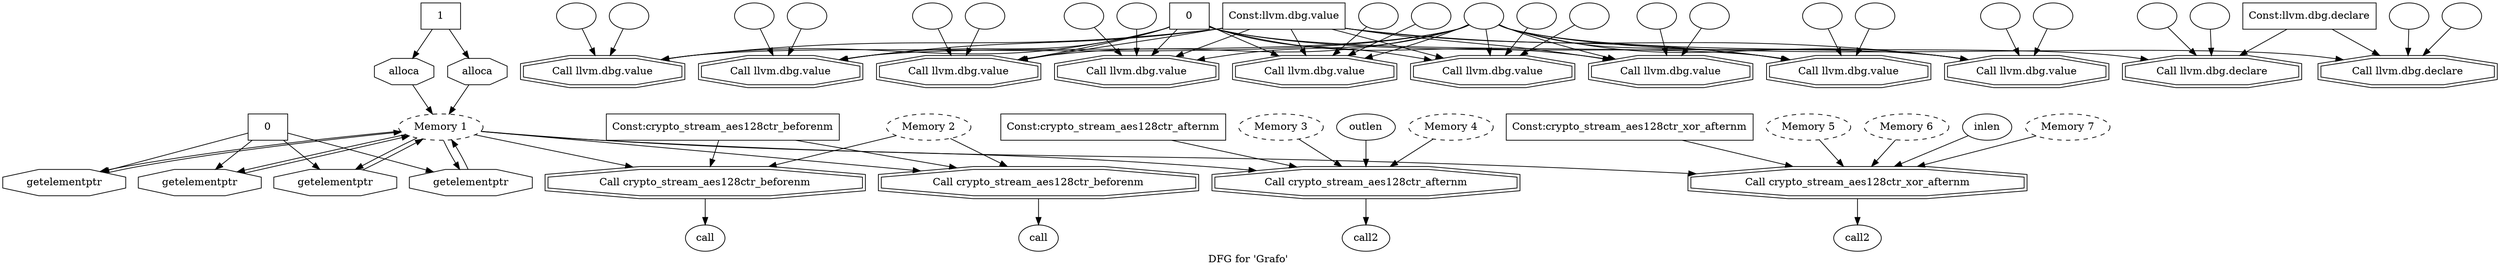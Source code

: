 digraph "DFG for 'Grafo'  "{
label="DFG for 'Grafo' ";
node_0[shape=ellipse,style=dashed,label="Memory 1"]
node_22[shape=octagon,style=solid,label="getelementptr"]
"node_0"->"node_22"
node_25[shape=doubleoctagon,style=solid,label="Call crypto_stream_aes128ctr_beforenm"]
"node_0"->"node_25"
node_28[shape=octagon,style=solid,label="getelementptr"]
"node_0"->"node_28"
node_30[shape=doubleoctagon,style=solid,label="Call crypto_stream_aes128ctr_afternm"]
"node_0"->"node_30"
node_54[shape=octagon,style=solid,label="getelementptr"]
"node_0"->"node_54"
node_56[shape=doubleoctagon,style=solid,label="Call crypto_stream_aes128ctr_beforenm"]
"node_0"->"node_56"
node_57[shape=octagon,style=solid,label="getelementptr"]
"node_0"->"node_57"
node_59[shape=doubleoctagon,style=solid,label="Call crypto_stream_aes128ctr_xor_afternm"]
"node_0"->"node_59"
node_4[shape=ellipse,style=solid,label=""]
node_3[shape=doubleoctagon,style=solid,label="Call llvm.dbg.value"]
"node_4"->"node_3"
node_5[shape=box,style=solid,label="0"]
"node_5"->"node_3"
node_9[shape=doubleoctagon,style=solid,label="Call llvm.dbg.value"]
"node_5"->"node_9"
node_12[shape=doubleoctagon,style=solid,label="Call llvm.dbg.value"]
"node_5"->"node_12"
node_15[shape=doubleoctagon,style=solid,label="Call llvm.dbg.value"]
"node_5"->"node_15"
node_36[shape=doubleoctagon,style=solid,label="Call llvm.dbg.value"]
"node_5"->"node_36"
node_39[shape=doubleoctagon,style=solid,label="Call llvm.dbg.value"]
"node_5"->"node_39"
node_42[shape=doubleoctagon,style=solid,label="Call llvm.dbg.value"]
"node_5"->"node_42"
node_45[shape=doubleoctagon,style=solid,label="Call llvm.dbg.value"]
"node_5"->"node_45"
node_48[shape=doubleoctagon,style=solid,label="Call llvm.dbg.value"]
"node_5"->"node_48"
node_6[shape=ellipse,style=solid,label=""]
"node_6"->"node_3"
node_1[shape=octagon,style=solid,label="alloca"]
"node_1"->"node_0"
node_2[shape=box,style=solid,label="1"]
"node_2"->"node_1"
node_35[shape=octagon,style=solid,label="alloca"]
"node_2"->"node_35"
node_7[shape=ellipse,style=solid,label=""]
"node_7"->"node_3"
"node_7"->"node_9"
"node_7"->"node_12"
"node_7"->"node_15"
node_18[shape=doubleoctagon,style=solid,label="Call llvm.dbg.declare"]
"node_7"->"node_18"
"node_7"->"node_36"
"node_7"->"node_39"
"node_7"->"node_42"
"node_7"->"node_45"
"node_7"->"node_48"
node_51[shape=doubleoctagon,style=solid,label="Call llvm.dbg.declare"]
"node_7"->"node_51"
node_8[shape=box,style=solid,label="Const:llvm.dbg.value"]
"node_8"->"node_3"
"node_8"->"node_9"
"node_8"->"node_12"
"node_8"->"node_15"
"node_8"->"node_36"
"node_8"->"node_39"
"node_8"->"node_42"
"node_8"->"node_45"
"node_8"->"node_48"
node_10[shape=ellipse,style=solid,label=""]
"node_10"->"node_9"
node_11[shape=ellipse,style=solid,label=""]
"node_11"->"node_9"
node_13[shape=ellipse,style=solid,label=""]
"node_13"->"node_12"
node_14[shape=ellipse,style=solid,label=""]
"node_14"->"node_12"
node_16[shape=ellipse,style=solid,label=""]
"node_16"->"node_15"
node_17[shape=ellipse,style=solid,label=""]
"node_17"->"node_15"
node_19[shape=ellipse,style=solid,label=""]
"node_19"->"node_18"
node_20[shape=ellipse,style=solid,label=""]
"node_20"->"node_18"
node_21[shape=box,style=solid,label="Const:llvm.dbg.declare"]
"node_21"->"node_18"
"node_21"->"node_51"
"node_22"->"node_0"
node_23[shape=box,style=solid,label="0"]
"node_23"->"node_22"
"node_23"->"node_28"
"node_23"->"node_54"
"node_23"->"node_57"
node_24[shape=ellipse,style=solid,label="call"]
"node_25"->"node_24"
node_26[shape=ellipse,style=dashed,label="Memory 2"]
"node_26"->"node_25"
"node_26"->"node_56"
node_27[shape=box,style=solid,label="Const:crypto_stream_aes128ctr_beforenm"]
"node_27"->"node_25"
"node_27"->"node_56"
"node_28"->"node_0"
node_29[shape=ellipse,style=solid,label="call2"]
"node_30"->"node_29"
node_31[shape=ellipse,style=dashed,label="Memory 3"]
"node_31"->"node_30"
node_32[shape=ellipse,style=solid,label="outlen"]
"node_32"->"node_30"
node_33[shape=ellipse,style=dashed,label="Memory 4"]
"node_33"->"node_30"
node_34[shape=box,style=solid,label="Const:crypto_stream_aes128ctr_afternm"]
"node_34"->"node_30"
"node_35"->"node_0"
node_37[shape=ellipse,style=solid,label=""]
"node_37"->"node_36"
node_38[shape=ellipse,style=solid,label=""]
"node_38"->"node_36"
node_40[shape=ellipse,style=solid,label=""]
"node_40"->"node_39"
node_41[shape=ellipse,style=solid,label=""]
"node_41"->"node_39"
node_43[shape=ellipse,style=solid,label=""]
"node_43"->"node_42"
node_44[shape=ellipse,style=solid,label=""]
"node_44"->"node_42"
node_46[shape=ellipse,style=solid,label=""]
"node_46"->"node_45"
node_47[shape=ellipse,style=solid,label=""]
"node_47"->"node_45"
node_49[shape=ellipse,style=solid,label=""]
"node_49"->"node_48"
node_50[shape=ellipse,style=solid,label=""]
"node_50"->"node_48"
node_52[shape=ellipse,style=solid,label=""]
"node_52"->"node_51"
node_53[shape=ellipse,style=solid,label=""]
"node_53"->"node_51"
"node_54"->"node_0"
node_55[shape=ellipse,style=solid,label="call"]
"node_56"->"node_55"
"node_57"->"node_0"
node_58[shape=ellipse,style=solid,label="call2"]
"node_59"->"node_58"
node_60[shape=ellipse,style=dashed,label="Memory 5"]
"node_60"->"node_59"
node_61[shape=ellipse,style=dashed,label="Memory 6"]
"node_61"->"node_59"
node_62[shape=ellipse,style=solid,label="inlen"]
"node_62"->"node_59"
node_63[shape=ellipse,style=dashed,label="Memory 7"]
"node_63"->"node_59"
node_64[shape=box,style=solid,label="Const:crypto_stream_aes128ctr_xor_afternm"]
"node_64"->"node_59"
}

